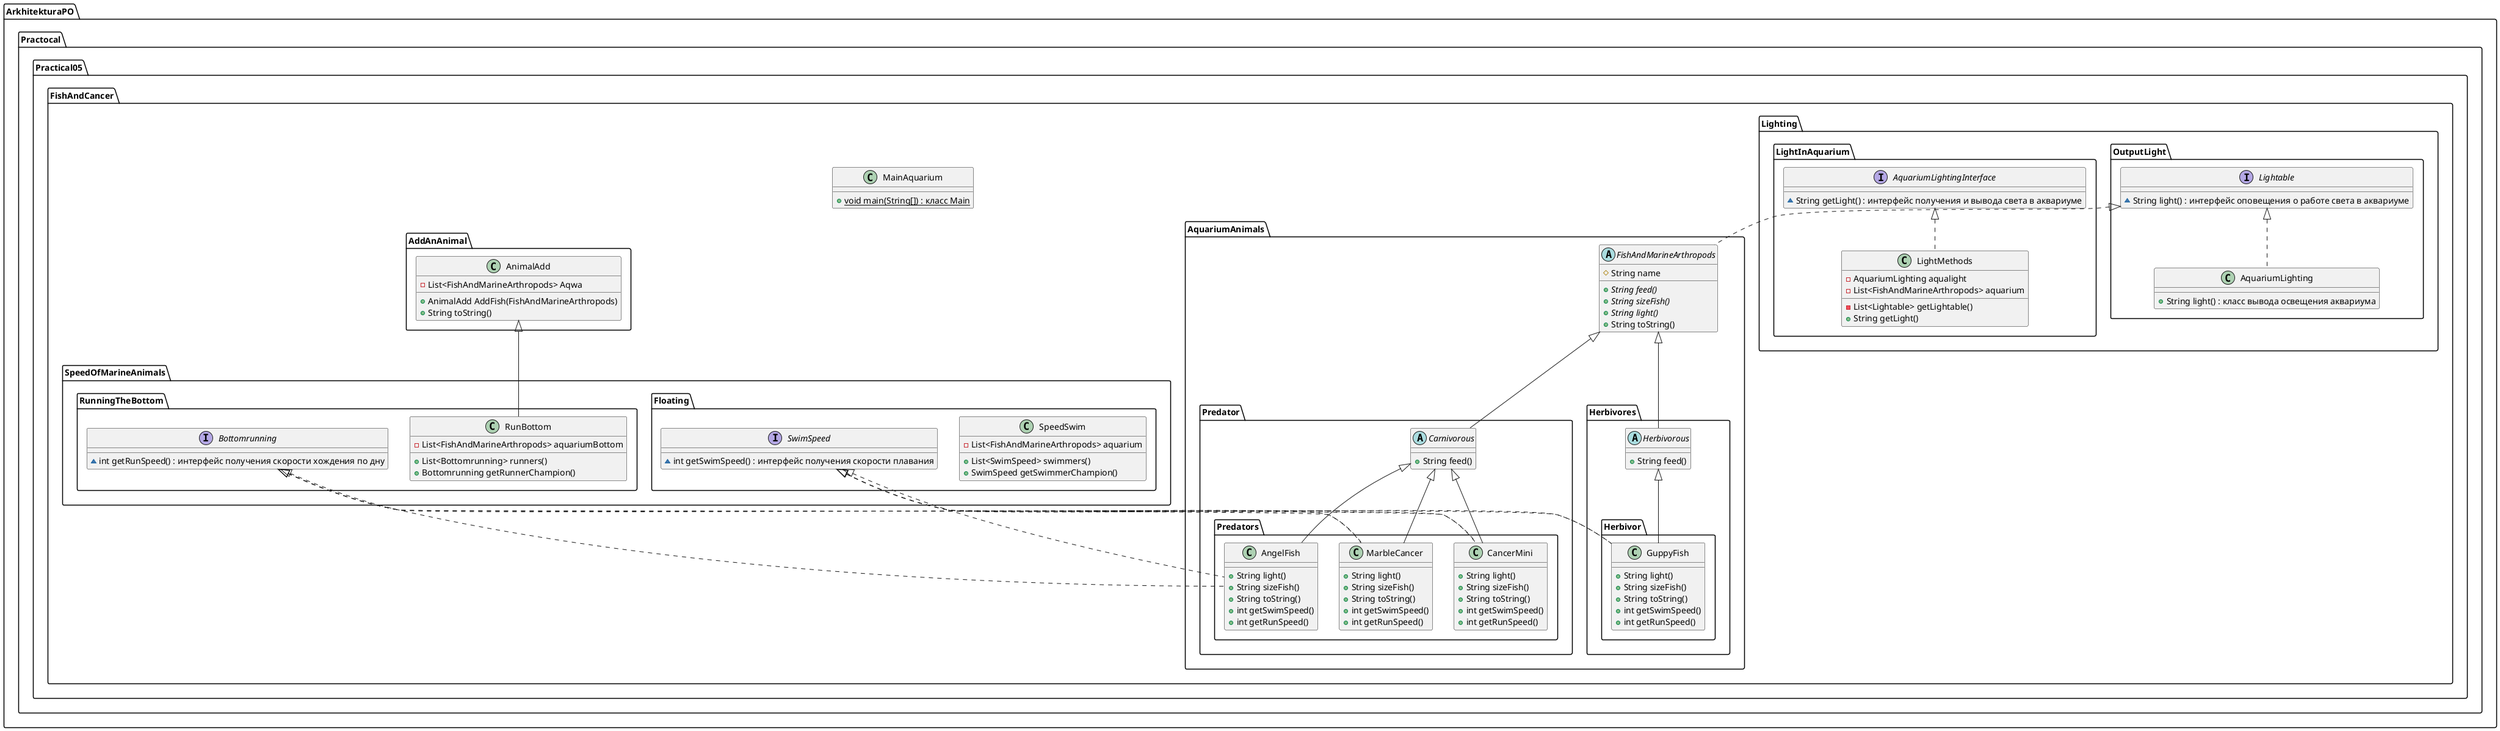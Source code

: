 @startuml
class ArkhitekturaPO.Practocal.Practical05.FishAndCancer.Lighting.OutputLight.AquariumLighting {
+ String light() : класс вывода освещения аквариума
}
class ArkhitekturaPO.Practocal.Practical05.FishAndCancer.MainAquarium {
+ {static} void main(String[]) : класс Main
}
class ArkhitekturaPO.Practocal.Practical05.FishAndCancer.AquariumAnimals.Predator.Predators.MarbleCancer {
+ String light()
+ String sizeFish()
+ String toString()
+ int getSwimSpeed()
+ int getRunSpeed()
}
class ArkhitekturaPO.Practocal.Practical05.FishAndCancer.SpeedOfMarineAnimals.Floating.SpeedSwim {
- List<FishAndMarineArthropods> aquarium
+ List<SwimSpeed> swimmers()
+ SwimSpeed getSwimmerChampion()
}
abstract class ArkhitekturaPO.Practocal.Practical05.FishAndCancer.AquariumAnimals.FishAndMarineArthropods {
# String name
+ {abstract}String feed()
+ {abstract}String sizeFish()
+ {abstract}String light()
+ String toString()
}

class ArkhitekturaPO.Practocal.Practical05.FishAndCancer.AquariumAnimals.Herbivores.Herbivor.GuppyFish {
+ String light()
+ String sizeFish()
+ String toString()
+ int getSwimSpeed()
+ int getRunSpeed()
}

class ArkhitekturaPO.Practocal.Practical05.FishAndCancer.Lighting.LightInAquarium.LightMethods {
- AquariumLighting aqualight
- List<FishAndMarineArthropods> aquarium
- List<Lightable> getLightable()
+ String getLight()
}
abstract class ArkhitekturaPO.Practocal.Practical05.FishAndCancer.AquariumAnimals.Herbivores.Herbivorous {
+ String feed()
}

class ArkhitekturaPO.Practocal.Practical05.FishAndCancer.AquariumAnimals.Predator.Predators.AngelFish {
+ String light()
+ String sizeFish()
+ String toString()
+ int getSwimSpeed()
+ int getRunSpeed()
}

class ArkhitekturaPO.Practocal.Practical05.FishAndCancer.AquariumAnimals.Predator.Predators.CancerMini {
+ String light()
+ String sizeFish()
+ String toString()
+ int getSwimSpeed()
+ int getRunSpeed()
}
class ArkhitekturaPO.Practocal.Practical05.FishAndCancer.AddAnAnimal.AnimalAdd {
- List<FishAndMarineArthropods> Aqwa
+ AnimalAdd AddFish(FishAndMarineArthropods)
+ String toString()
}
abstract class ArkhitekturaPO.Practocal.Practical05.FishAndCancer.AquariumAnimals.Predator.Carnivorous {
+ String feed()
}
class ArkhitekturaPO.Practocal.Practical05.FishAndCancer.SpeedOfMarineAnimals.RunningTheBottom.RunBottom {
- List<FishAndMarineArthropods> aquariumBottom
+ List<Bottomrunning> runners()
+ Bottomrunning getRunnerChampion()
}

' Интерфейсы
interface ArkhitekturaPO.Practocal.Practical05.FishAndCancer.SpeedOfMarineAnimals.Floating.SwimSpeed {
~ int getSwimSpeed() : интерфейс получения скорости плавания
}

interface ArkhitekturaPO.Practocal.Practical05.FishAndCancer.Lighting.LightInAquarium.AquariumLightingInterface {
~ String getLight() : интерфейс получения и вывода света в аквариуме
}

interface ArkhitekturaPO.Practocal.Practical05.FishAndCancer.Lighting.OutputLight.Lightable {
~ String light() : интерфейс оповещения о работе света в аквариуме
}

interface ArkhitekturaPO.Practocal.Practical05.FishAndCancer.SpeedOfMarineAnimals.RunningTheBottom.Bottomrunning {
~ int getRunSpeed() : интерфейс получения скорости хождения по дну
}

ArkhitekturaPO.Practocal.Practical05.FishAndCancer.Lighting.OutputLight.Lightable <|.. ArkhitekturaPO.Practocal.Practical05.FishAndCancer.Lighting.OutputLight.AquariumLighting
ArkhitekturaPO.Practocal.Practical05.FishAndCancer.SpeedOfMarineAnimals.Floating.SwimSpeed <|.. ArkhitekturaPO.Practocal.Practical05.FishAndCancer.AquariumAnimals.Predator.Predators.MarbleCancer
ArkhitekturaPO.Practocal.Practical05.FishAndCancer.SpeedOfMarineAnimals.RunningTheBottom.Bottomrunning <|.. ArkhitekturaPO.Practocal.Practical05.FishAndCancer.AquariumAnimals.Predator.Predators.MarbleCancer
ArkhitekturaPO.Practocal.Practical05.FishAndCancer.AquariumAnimals.Predator.Carnivorous <|-- ArkhitekturaPO.Practocal.Practical05.FishAndCancer.AquariumAnimals.Predator.Predators.MarbleCancer
ArkhitekturaPO.Practocal.Practical05.FishAndCancer.Lighting.OutputLight.Lightable <|.. ArkhitekturaPO.Practocal.Practical05.FishAndCancer.AquariumAnimals.FishAndMarineArthropods
ArkhitekturaPO.Practocal.Practical05.FishAndCancer.SpeedOfMarineAnimals.Floating.SwimSpeed <|.. ArkhitekturaPO.Practocal.Practical05.FishAndCancer.AquariumAnimals.Herbivores.Herbivor.GuppyFish
ArkhitekturaPO.Practocal.Practical05.FishAndCancer.SpeedOfMarineAnimals.RunningTheBottom.Bottomrunning <|.. ArkhitekturaPO.Practocal.Practical05.FishAndCancer.AquariumAnimals.Herbivores.Herbivor.GuppyFish
ArkhitekturaPO.Practocal.Practical05.FishAndCancer.AquariumAnimals.Herbivores.Herbivorous <|-- ArkhitekturaPO.Practocal.Practical05.FishAndCancer.AquariumAnimals.Herbivores.Herbivor.GuppyFish
ArkhitekturaPO.Practocal.Practical05.FishAndCancer.Lighting.LightInAquarium.AquariumLightingInterface <|.. ArkhitekturaPO.Practocal.Practical05.FishAndCancer.Lighting.LightInAquarium.LightMethods
ArkhitekturaPO.Practocal.Practical05.FishAndCancer.AquariumAnimals.FishAndMarineArthropods <|-- ArkhitekturaPO.Practocal.Practical05.FishAndCancer.AquariumAnimals.Herbivores.Herbivorous
ArkhitekturaPO.Practocal.Practical05.FishAndCancer.SpeedOfMarineAnimals.Floating.SwimSpeed <|.. ArkhitekturaPO.Practocal.Practical05.FishAndCancer.AquariumAnimals.Predator.Predators.AngelFish
ArkhitekturaPO.Practocal.Practical05.FishAndCancer.SpeedOfMarineAnimals.RunningTheBottom.Bottomrunning <|.. ArkhitekturaPO.Practocal.Practical05.FishAndCancer.AquariumAnimals.Predator.Predators.AngelFish
ArkhitekturaPO.Practocal.Practical05.FishAndCancer.AquariumAnimals.Predator.Carnivorous <|-- ArkhitekturaPO.Practocal.Practical05.FishAndCancer.AquariumAnimals.Predator.Predators.AngelFish
ArkhitekturaPO.Practocal.Practical05.FishAndCancer.SpeedOfMarineAnimals.Floating.SwimSpeed <|.. ArkhitekturaPO.Practocal.Practical05.FishAndCancer.AquariumAnimals.Predator.Predators.CancerMini
ArkhitekturaPO.Practocal.Practical05.FishAndCancer.SpeedOfMarineAnimals.RunningTheBottom.Bottomrunning <|.. ArkhitekturaPO.Practocal.Practical05.FishAndCancer.AquariumAnimals.Predator.Predators.CancerMini
ArkhitekturaPO.Practocal.Practical05.FishAndCancer.AquariumAnimals.Predator.Carnivorous <|-- ArkhitekturaPO.Practocal.Practical05.FishAndCancer.AquariumAnimals.Predator.Predators.CancerMini
ArkhitekturaPO.Practocal.Practical05.FishAndCancer.AquariumAnimals.FishAndMarineArthropods <|-- ArkhitekturaPO.Practocal.Practical05.FishAndCancer.AquariumAnimals.Predator.Carnivorous
ArkhitekturaPO.Practocal.Practical05.FishAndCancer.AddAnAnimal.AnimalAdd <|-- ArkhitekturaPO.Practocal.Practical05.FishAndCancer.SpeedOfMarineAnimals.RunningTheBottom.RunBottom
@enduml